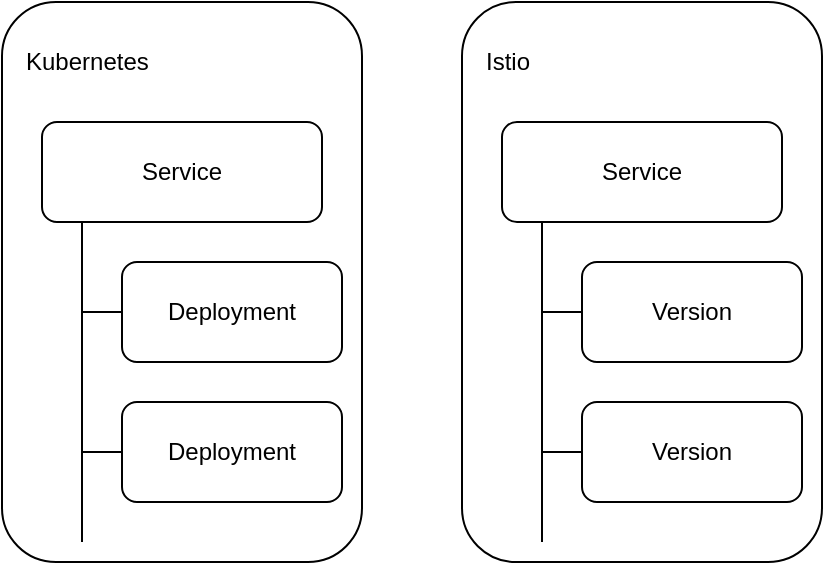 <mxfile version="12.6.5" type="device"><diagram id="L8t_Zq_Zj7eXtjKAuHR1" name="Page-1"><mxGraphModel dx="1024" dy="592" grid="1" gridSize="10" guides="1" tooltips="1" connect="1" arrows="1" fold="1" page="1" pageScale="1" pageWidth="2339" pageHeight="3300" math="0" shadow="0"><root><mxCell id="0"/><mxCell id="1" parent="0"/><mxCell id="V5oJ-dImwI90ivLTcOnL-1" value="" style="rounded=1;whiteSpace=wrap;html=1;" vertex="1" parent="1"><mxGeometry x="190" y="280" width="180" height="280" as="geometry"/></mxCell><mxCell id="V5oJ-dImwI90ivLTcOnL-2" value="Service" style="rounded=1;whiteSpace=wrap;html=1;" vertex="1" parent="1"><mxGeometry x="210" y="340" width="140" height="50" as="geometry"/></mxCell><mxCell id="V5oJ-dImwI90ivLTcOnL-3" value="" style="endArrow=none;html=1;" edge="1" parent="1"><mxGeometry width="50" height="50" relative="1" as="geometry"><mxPoint x="230" y="550" as="sourcePoint"/><mxPoint x="230" y="390" as="targetPoint"/></mxGeometry></mxCell><mxCell id="V5oJ-dImwI90ivLTcOnL-6" style="edgeStyle=orthogonalEdgeStyle;rounded=0;orthogonalLoop=1;jettySize=auto;html=1;endArrow=none;endFill=0;" edge="1" parent="1" source="V5oJ-dImwI90ivLTcOnL-4"><mxGeometry relative="1" as="geometry"><mxPoint x="230" y="435" as="targetPoint"/></mxGeometry></mxCell><mxCell id="V5oJ-dImwI90ivLTcOnL-4" value="Deployment" style="rounded=1;whiteSpace=wrap;html=1;" vertex="1" parent="1"><mxGeometry x="250" y="410" width="110" height="50" as="geometry"/></mxCell><mxCell id="V5oJ-dImwI90ivLTcOnL-7" style="edgeStyle=orthogonalEdgeStyle;rounded=0;orthogonalLoop=1;jettySize=auto;html=1;endArrow=none;endFill=0;" edge="1" parent="1" source="V5oJ-dImwI90ivLTcOnL-5"><mxGeometry relative="1" as="geometry"><mxPoint x="230" y="505" as="targetPoint"/></mxGeometry></mxCell><mxCell id="V5oJ-dImwI90ivLTcOnL-5" value="Deployment" style="rounded=1;whiteSpace=wrap;html=1;" vertex="1" parent="1"><mxGeometry x="250" y="480" width="110" height="50" as="geometry"/></mxCell><mxCell id="V5oJ-dImwI90ivLTcOnL-8" value="Kubernetes" style="text;html=1;strokeColor=none;fillColor=none;align=left;verticalAlign=middle;whiteSpace=wrap;rounded=0;" vertex="1" parent="1"><mxGeometry x="200" y="290" width="130" height="40" as="geometry"/></mxCell><mxCell id="V5oJ-dImwI90ivLTcOnL-9" value="" style="rounded=1;whiteSpace=wrap;html=1;" vertex="1" parent="1"><mxGeometry x="420" y="280" width="180" height="280" as="geometry"/></mxCell><mxCell id="V5oJ-dImwI90ivLTcOnL-10" value="Service" style="rounded=1;whiteSpace=wrap;html=1;" vertex="1" parent="1"><mxGeometry x="440" y="340" width="140" height="50" as="geometry"/></mxCell><mxCell id="V5oJ-dImwI90ivLTcOnL-11" value="" style="endArrow=none;html=1;" edge="1" parent="1"><mxGeometry width="50" height="50" relative="1" as="geometry"><mxPoint x="460" y="550" as="sourcePoint"/><mxPoint x="460" y="390" as="targetPoint"/></mxGeometry></mxCell><mxCell id="V5oJ-dImwI90ivLTcOnL-12" style="edgeStyle=orthogonalEdgeStyle;rounded=0;orthogonalLoop=1;jettySize=auto;html=1;endArrow=none;endFill=0;" edge="1" parent="1" source="V5oJ-dImwI90ivLTcOnL-13"><mxGeometry relative="1" as="geometry"><mxPoint x="460" y="435" as="targetPoint"/></mxGeometry></mxCell><mxCell id="V5oJ-dImwI90ivLTcOnL-13" value="Version" style="rounded=1;whiteSpace=wrap;html=1;" vertex="1" parent="1"><mxGeometry x="480" y="410" width="110" height="50" as="geometry"/></mxCell><mxCell id="V5oJ-dImwI90ivLTcOnL-14" style="edgeStyle=orthogonalEdgeStyle;rounded=0;orthogonalLoop=1;jettySize=auto;html=1;endArrow=none;endFill=0;" edge="1" parent="1" source="V5oJ-dImwI90ivLTcOnL-15"><mxGeometry relative="1" as="geometry"><mxPoint x="460" y="505" as="targetPoint"/></mxGeometry></mxCell><mxCell id="V5oJ-dImwI90ivLTcOnL-15" value="Version" style="rounded=1;whiteSpace=wrap;html=1;" vertex="1" parent="1"><mxGeometry x="480" y="480" width="110" height="50" as="geometry"/></mxCell><mxCell id="V5oJ-dImwI90ivLTcOnL-16" value="Istio" style="text;html=1;strokeColor=none;fillColor=none;align=left;verticalAlign=middle;whiteSpace=wrap;rounded=0;" vertex="1" parent="1"><mxGeometry x="430" y="290" width="130" height="40" as="geometry"/></mxCell></root></mxGraphModel></diagram></mxfile>
